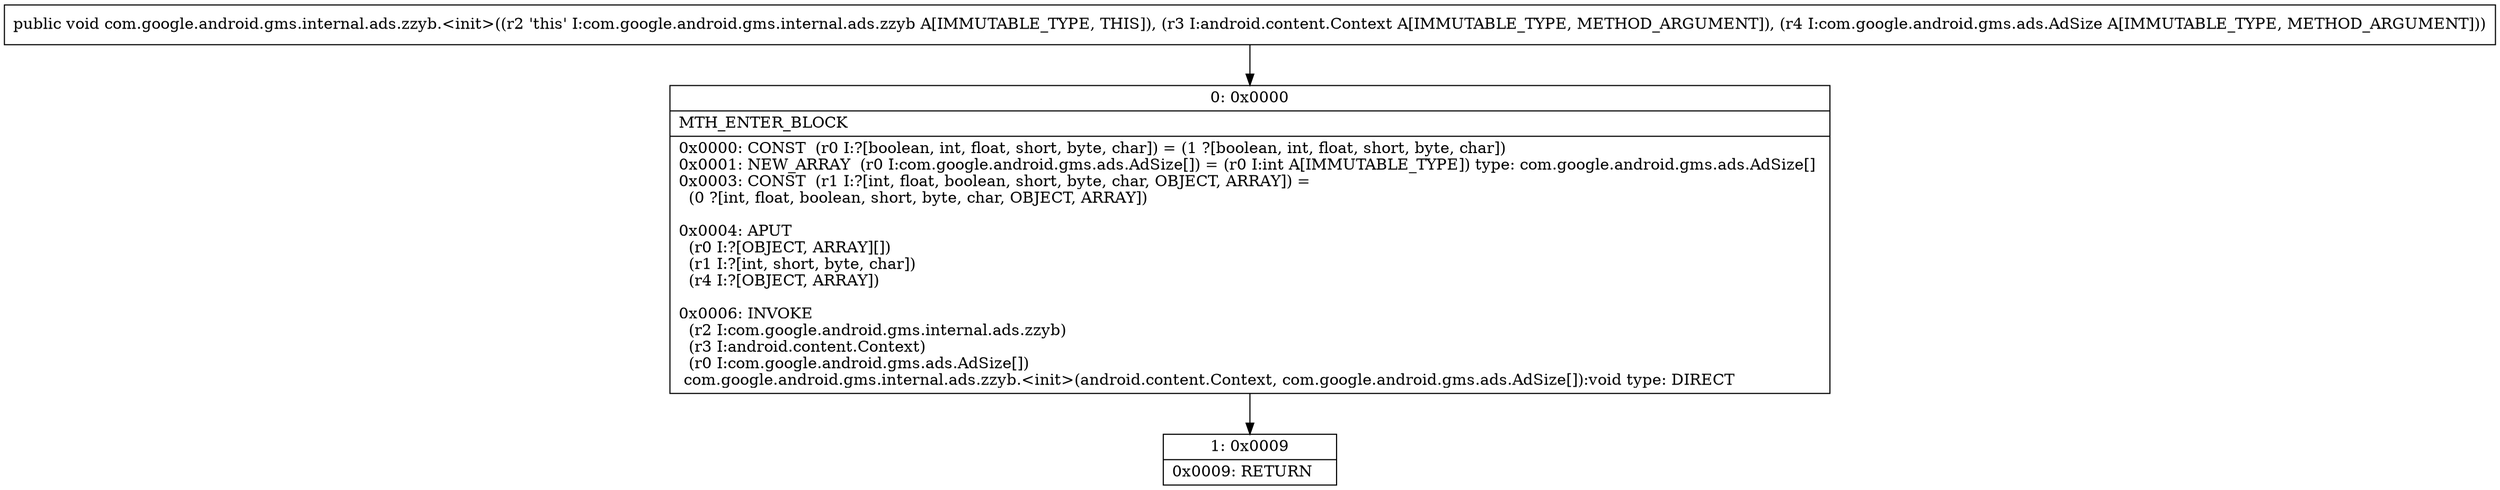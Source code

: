 digraph "CFG forcom.google.android.gms.internal.ads.zzyb.\<init\>(Landroid\/content\/Context;Lcom\/google\/android\/gms\/ads\/AdSize;)V" {
Node_0 [shape=record,label="{0\:\ 0x0000|MTH_ENTER_BLOCK\l|0x0000: CONST  (r0 I:?[boolean, int, float, short, byte, char]) = (1 ?[boolean, int, float, short, byte, char]) \l0x0001: NEW_ARRAY  (r0 I:com.google.android.gms.ads.AdSize[]) = (r0 I:int A[IMMUTABLE_TYPE]) type: com.google.android.gms.ads.AdSize[] \l0x0003: CONST  (r1 I:?[int, float, boolean, short, byte, char, OBJECT, ARRAY]) = \l  (0 ?[int, float, boolean, short, byte, char, OBJECT, ARRAY])\l \l0x0004: APUT  \l  (r0 I:?[OBJECT, ARRAY][])\l  (r1 I:?[int, short, byte, char])\l  (r4 I:?[OBJECT, ARRAY])\l \l0x0006: INVOKE  \l  (r2 I:com.google.android.gms.internal.ads.zzyb)\l  (r3 I:android.content.Context)\l  (r0 I:com.google.android.gms.ads.AdSize[])\l com.google.android.gms.internal.ads.zzyb.\<init\>(android.content.Context, com.google.android.gms.ads.AdSize[]):void type: DIRECT \l}"];
Node_1 [shape=record,label="{1\:\ 0x0009|0x0009: RETURN   \l}"];
MethodNode[shape=record,label="{public void com.google.android.gms.internal.ads.zzyb.\<init\>((r2 'this' I:com.google.android.gms.internal.ads.zzyb A[IMMUTABLE_TYPE, THIS]), (r3 I:android.content.Context A[IMMUTABLE_TYPE, METHOD_ARGUMENT]), (r4 I:com.google.android.gms.ads.AdSize A[IMMUTABLE_TYPE, METHOD_ARGUMENT])) }"];
MethodNode -> Node_0;
Node_0 -> Node_1;
}

